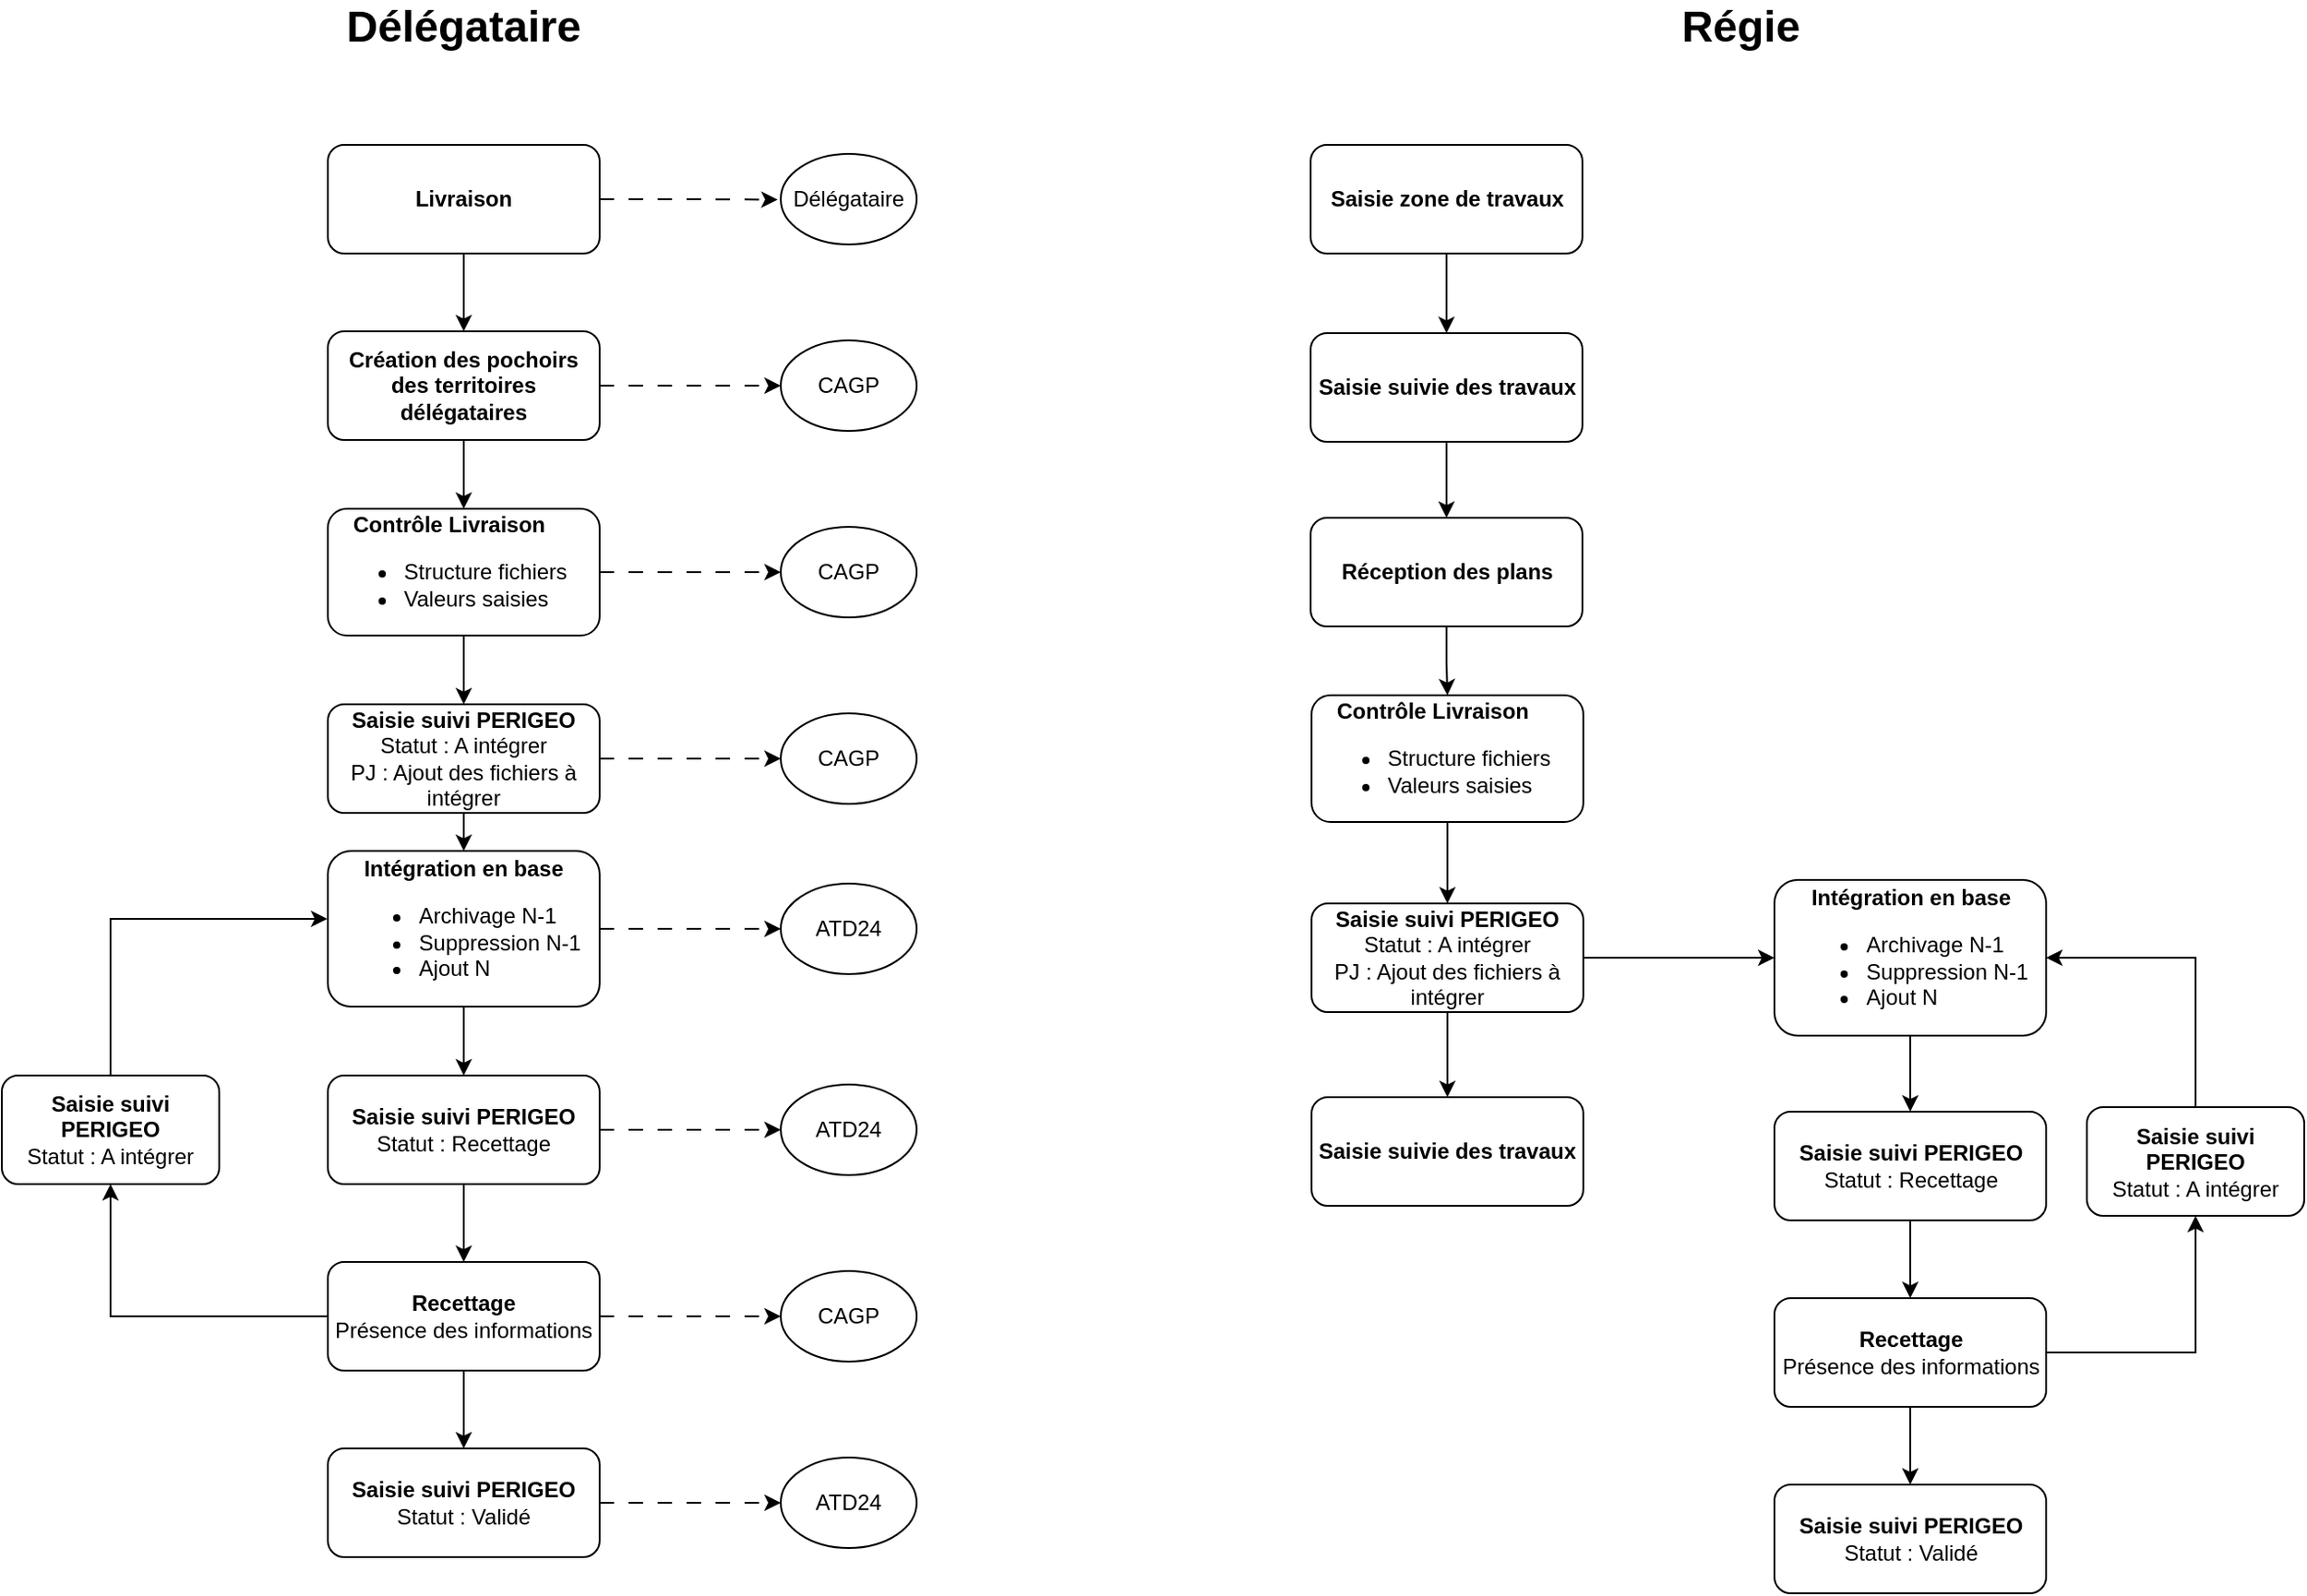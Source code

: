 <mxfile version="24.8.6">
  <diagram name="Page-1" id="bsnWSTosYQb0qHQ5N7Ny">
    <mxGraphModel dx="2514" dy="2037" grid="1" gridSize="10" guides="1" tooltips="1" connect="1" arrows="1" fold="1" page="1" pageScale="1" pageWidth="827" pageHeight="1169" math="0" shadow="0">
      <root>
        <mxCell id="0" />
        <mxCell id="1" parent="0" />
        <mxCell id="grSSC23IrZUVa-1DifsZ-12" style="edgeStyle=orthogonalEdgeStyle;rounded=0;orthogonalLoop=1;jettySize=auto;html=1;entryX=0;entryY=0.5;entryDx=0;entryDy=0;dashed=1;dashPattern=8 8;" edge="1" parent="1" source="grSSC23IrZUVa-1DifsZ-2" target="grSSC23IrZUVa-1DifsZ-11">
          <mxGeometry relative="1" as="geometry" />
        </mxCell>
        <mxCell id="grSSC23IrZUVa-1DifsZ-32" style="edgeStyle=orthogonalEdgeStyle;rounded=0;orthogonalLoop=1;jettySize=auto;html=1;entryX=0.5;entryY=0;entryDx=0;entryDy=0;" edge="1" parent="1" source="grSSC23IrZUVa-1DifsZ-2" target="grSSC23IrZUVa-1DifsZ-27">
          <mxGeometry relative="1" as="geometry" />
        </mxCell>
        <mxCell id="grSSC23IrZUVa-1DifsZ-2" value="&lt;b&gt;Création des pochoirs des territoires délégataires&lt;/b&gt;" style="rounded=1;whiteSpace=wrap;html=1;" vertex="1" parent="1">
          <mxGeometry x="150" y="153" width="150" height="60" as="geometry" />
        </mxCell>
        <mxCell id="grSSC23IrZUVa-1DifsZ-14" style="edgeStyle=orthogonalEdgeStyle;rounded=0;orthogonalLoop=1;jettySize=auto;html=1;exitX=1;exitY=0.5;exitDx=0;exitDy=0;entryX=0;entryY=0.5;entryDx=0;entryDy=0;dashed=1;dashPattern=8 8;" edge="1" parent="1" source="grSSC23IrZUVa-1DifsZ-3" target="grSSC23IrZUVa-1DifsZ-13">
          <mxGeometry relative="1" as="geometry" />
        </mxCell>
        <mxCell id="grSSC23IrZUVa-1DifsZ-35" style="edgeStyle=orthogonalEdgeStyle;rounded=0;orthogonalLoop=1;jettySize=auto;html=1;entryX=0.5;entryY=0;entryDx=0;entryDy=0;" edge="1" parent="1" source="grSSC23IrZUVa-1DifsZ-3" target="grSSC23IrZUVa-1DifsZ-4">
          <mxGeometry relative="1" as="geometry" />
        </mxCell>
        <mxCell id="grSSC23IrZUVa-1DifsZ-3" value="&lt;b&gt;Saisie suivi PERIGEO&lt;/b&gt;&lt;div&gt;Statut : A intégrer&lt;/div&gt;&lt;div&gt;PJ : Ajout des fichiers à intégrer&lt;/div&gt;" style="rounded=1;whiteSpace=wrap;html=1;" vertex="1" parent="1">
          <mxGeometry x="150" y="359" width="150" height="60" as="geometry" />
        </mxCell>
        <mxCell id="grSSC23IrZUVa-1DifsZ-37" style="edgeStyle=orthogonalEdgeStyle;rounded=0;orthogonalLoop=1;jettySize=auto;html=1;entryX=0.5;entryY=0;entryDx=0;entryDy=0;" edge="1" parent="1" source="grSSC23IrZUVa-1DifsZ-4" target="grSSC23IrZUVa-1DifsZ-5">
          <mxGeometry relative="1" as="geometry" />
        </mxCell>
        <mxCell id="grSSC23IrZUVa-1DifsZ-44" style="edgeStyle=orthogonalEdgeStyle;rounded=0;orthogonalLoop=1;jettySize=auto;html=1;entryX=0;entryY=0.5;entryDx=0;entryDy=0;dashed=1;dashPattern=8 8;" edge="1" parent="1" source="grSSC23IrZUVa-1DifsZ-4" target="grSSC23IrZUVa-1DifsZ-15">
          <mxGeometry relative="1" as="geometry" />
        </mxCell>
        <mxCell id="grSSC23IrZUVa-1DifsZ-4" value="&lt;b&gt;Intégration en base&lt;/b&gt;&lt;div&gt;&lt;ul&gt;&lt;li style=&quot;text-align: left;&quot;&gt;Archivage N-1&lt;/li&gt;&lt;li style=&quot;text-align: left;&quot;&gt;Suppression N-1&lt;/li&gt;&lt;li style=&quot;text-align: left;&quot;&gt;Ajout N&lt;/li&gt;&lt;/ul&gt;&lt;/div&gt;" style="rounded=1;whiteSpace=wrap;html=1;" vertex="1" parent="1">
          <mxGeometry x="150" y="440" width="150" height="86" as="geometry" />
        </mxCell>
        <mxCell id="grSSC23IrZUVa-1DifsZ-17" style="edgeStyle=orthogonalEdgeStyle;rounded=0;orthogonalLoop=1;jettySize=auto;html=1;exitX=1;exitY=0.5;exitDx=0;exitDy=0;entryX=0;entryY=0.5;entryDx=0;entryDy=0;dashed=1;dashPattern=8 8;" edge="1" parent="1" source="grSSC23IrZUVa-1DifsZ-5" target="grSSC23IrZUVa-1DifsZ-16">
          <mxGeometry relative="1" as="geometry" />
        </mxCell>
        <mxCell id="grSSC23IrZUVa-1DifsZ-38" style="edgeStyle=orthogonalEdgeStyle;rounded=0;orthogonalLoop=1;jettySize=auto;html=1;entryX=0.5;entryY=0;entryDx=0;entryDy=0;" edge="1" parent="1" source="grSSC23IrZUVa-1DifsZ-5" target="grSSC23IrZUVa-1DifsZ-6">
          <mxGeometry relative="1" as="geometry" />
        </mxCell>
        <mxCell id="grSSC23IrZUVa-1DifsZ-5" value="&lt;b&gt;Saisie suivi PERIGEO&lt;/b&gt;&lt;div&gt;Statut : Recettage&lt;/div&gt;" style="rounded=1;whiteSpace=wrap;html=1;" vertex="1" parent="1">
          <mxGeometry x="150" y="564" width="150" height="60" as="geometry" />
        </mxCell>
        <mxCell id="grSSC23IrZUVa-1DifsZ-19" style="edgeStyle=orthogonalEdgeStyle;rounded=0;orthogonalLoop=1;jettySize=auto;html=1;exitX=1;exitY=0.5;exitDx=0;exitDy=0;dashed=1;dashPattern=8 8;" edge="1" parent="1" source="grSSC23IrZUVa-1DifsZ-6" target="grSSC23IrZUVa-1DifsZ-18">
          <mxGeometry relative="1" as="geometry" />
        </mxCell>
        <mxCell id="grSSC23IrZUVa-1DifsZ-39" style="edgeStyle=orthogonalEdgeStyle;rounded=0;orthogonalLoop=1;jettySize=auto;html=1;entryX=0.5;entryY=0;entryDx=0;entryDy=0;" edge="1" parent="1" source="grSSC23IrZUVa-1DifsZ-6" target="grSSC23IrZUVa-1DifsZ-7">
          <mxGeometry relative="1" as="geometry" />
        </mxCell>
        <mxCell id="grSSC23IrZUVa-1DifsZ-40" style="edgeStyle=orthogonalEdgeStyle;rounded=0;orthogonalLoop=1;jettySize=auto;html=1;exitX=0;exitY=0.5;exitDx=0;exitDy=0;entryX=0.5;entryY=1;entryDx=0;entryDy=0;" edge="1" parent="1" source="grSSC23IrZUVa-1DifsZ-6" target="grSSC23IrZUVa-1DifsZ-23">
          <mxGeometry relative="1" as="geometry" />
        </mxCell>
        <mxCell id="grSSC23IrZUVa-1DifsZ-6" value="&lt;b&gt;Recettage&lt;/b&gt;&lt;div&gt;Présence des informations&lt;/div&gt;" style="rounded=1;whiteSpace=wrap;html=1;" vertex="1" parent="1">
          <mxGeometry x="150" y="667" width="150" height="60" as="geometry" />
        </mxCell>
        <mxCell id="grSSC23IrZUVa-1DifsZ-21" style="edgeStyle=orthogonalEdgeStyle;rounded=0;orthogonalLoop=1;jettySize=auto;html=1;exitX=1;exitY=0.5;exitDx=0;exitDy=0;entryX=0;entryY=0.5;entryDx=0;entryDy=0;dashed=1;dashPattern=8 8;" edge="1" parent="1" source="grSSC23IrZUVa-1DifsZ-7" target="grSSC23IrZUVa-1DifsZ-20">
          <mxGeometry relative="1" as="geometry" />
        </mxCell>
        <mxCell id="grSSC23IrZUVa-1DifsZ-7" value="&lt;b&gt;Saisie suivi PERIGEO&lt;/b&gt;&lt;div&gt;Statut : Validé&lt;/div&gt;" style="rounded=1;whiteSpace=wrap;html=1;" vertex="1" parent="1">
          <mxGeometry x="150" y="770" width="150" height="60" as="geometry" />
        </mxCell>
        <mxCell id="grSSC23IrZUVa-1DifsZ-9" style="edgeStyle=orthogonalEdgeStyle;rounded=0;orthogonalLoop=1;jettySize=auto;html=1;exitX=1;exitY=0.5;exitDx=0;exitDy=0;entryX=-0.023;entryY=0.505;entryDx=0;entryDy=0;entryPerimeter=0;dashed=1;dashPattern=8 8;" edge="1" parent="1" source="grSSC23IrZUVa-1DifsZ-8" target="grSSC23IrZUVa-1DifsZ-10">
          <mxGeometry relative="1" as="geometry">
            <mxPoint x="360" y="110" as="targetPoint" />
          </mxGeometry>
        </mxCell>
        <mxCell id="grSSC23IrZUVa-1DifsZ-31" style="edgeStyle=orthogonalEdgeStyle;rounded=0;orthogonalLoop=1;jettySize=auto;html=1;exitX=0.5;exitY=1;exitDx=0;exitDy=0;entryX=0.5;entryY=0;entryDx=0;entryDy=0;" edge="1" parent="1" source="grSSC23IrZUVa-1DifsZ-8" target="grSSC23IrZUVa-1DifsZ-2">
          <mxGeometry relative="1" as="geometry" />
        </mxCell>
        <mxCell id="grSSC23IrZUVa-1DifsZ-8" value="&lt;b&gt;Livraison&lt;/b&gt;" style="rounded=1;whiteSpace=wrap;html=1;" vertex="1" parent="1">
          <mxGeometry x="150" y="50" width="150" height="60" as="geometry" />
        </mxCell>
        <mxCell id="grSSC23IrZUVa-1DifsZ-10" value="Délégataire" style="ellipse;whiteSpace=wrap;html=1;" vertex="1" parent="1">
          <mxGeometry x="400" y="55" width="75" height="50" as="geometry" />
        </mxCell>
        <mxCell id="grSSC23IrZUVa-1DifsZ-11" value="CAGP" style="ellipse;whiteSpace=wrap;html=1;" vertex="1" parent="1">
          <mxGeometry x="400" y="158" width="75" height="50" as="geometry" />
        </mxCell>
        <mxCell id="grSSC23IrZUVa-1DifsZ-13" value="CAGP" style="ellipse;whiteSpace=wrap;html=1;" vertex="1" parent="1">
          <mxGeometry x="400" y="364" width="75" height="50" as="geometry" />
        </mxCell>
        <mxCell id="grSSC23IrZUVa-1DifsZ-15" value="ATD24" style="ellipse;whiteSpace=wrap;html=1;" vertex="1" parent="1">
          <mxGeometry x="400" y="458" width="75" height="50" as="geometry" />
        </mxCell>
        <mxCell id="grSSC23IrZUVa-1DifsZ-16" value="ATD24" style="ellipse;whiteSpace=wrap;html=1;" vertex="1" parent="1">
          <mxGeometry x="400" y="569" width="75" height="50" as="geometry" />
        </mxCell>
        <mxCell id="grSSC23IrZUVa-1DifsZ-18" value="CAGP" style="ellipse;whiteSpace=wrap;html=1;" vertex="1" parent="1">
          <mxGeometry x="400" y="672" width="75" height="50" as="geometry" />
        </mxCell>
        <mxCell id="grSSC23IrZUVa-1DifsZ-20" value="ATD24" style="ellipse;whiteSpace=wrap;html=1;" vertex="1" parent="1">
          <mxGeometry x="400" y="775" width="75" height="50" as="geometry" />
        </mxCell>
        <mxCell id="grSSC23IrZUVa-1DifsZ-23" value="&lt;b&gt;Saisie suivi PERIGEO&lt;/b&gt;&lt;div&gt;Statut : A intégrer&lt;/div&gt;" style="rounded=1;whiteSpace=wrap;html=1;" vertex="1" parent="1">
          <mxGeometry x="-30" y="564" width="120" height="60" as="geometry" />
        </mxCell>
        <mxCell id="grSSC23IrZUVa-1DifsZ-34" style="edgeStyle=orthogonalEdgeStyle;rounded=0;orthogonalLoop=1;jettySize=auto;html=1;entryX=0.5;entryY=0;entryDx=0;entryDy=0;" edge="1" parent="1" source="grSSC23IrZUVa-1DifsZ-27" target="grSSC23IrZUVa-1DifsZ-3">
          <mxGeometry relative="1" as="geometry" />
        </mxCell>
        <mxCell id="grSSC23IrZUVa-1DifsZ-43" style="edgeStyle=orthogonalEdgeStyle;rounded=0;orthogonalLoop=1;jettySize=auto;html=1;exitX=1;exitY=0.5;exitDx=0;exitDy=0;dashed=1;dashPattern=8 8;" edge="1" parent="1" source="grSSC23IrZUVa-1DifsZ-27" target="grSSC23IrZUVa-1DifsZ-42">
          <mxGeometry relative="1" as="geometry" />
        </mxCell>
        <mxCell id="grSSC23IrZUVa-1DifsZ-27" value="&lt;div style=&quot;text-align: center;&quot;&gt;&lt;b style=&quot;background-color: initial;&quot;&gt;Contrôle Livraison&lt;/b&gt;&lt;/div&gt;&lt;div style=&quot;line-height: 120%;&quot;&gt;&lt;ul style=&quot;line-height: 120%;&quot;&gt;&lt;li&gt;&lt;span style=&quot;background-color: initial;&quot;&gt;Structure fichiers&lt;/span&gt;&lt;/li&gt;&lt;li&gt;&lt;span style=&quot;background-color: initial;&quot;&gt;Valeurs saisies&lt;/span&gt;&lt;/li&gt;&lt;/ul&gt;&lt;/div&gt;" style="rounded=1;whiteSpace=wrap;html=1;align=left;" vertex="1" parent="1">
          <mxGeometry x="150" y="251" width="150" height="70" as="geometry" />
        </mxCell>
        <mxCell id="grSSC23IrZUVa-1DifsZ-42" value="CAGP" style="ellipse;whiteSpace=wrap;html=1;" vertex="1" parent="1">
          <mxGeometry x="400" y="261" width="75" height="50" as="geometry" />
        </mxCell>
        <mxCell id="grSSC23IrZUVa-1DifsZ-45" style="edgeStyle=orthogonalEdgeStyle;rounded=0;orthogonalLoop=1;jettySize=auto;html=1;entryX=-0.002;entryY=0.436;entryDx=0;entryDy=0;entryPerimeter=0;exitX=0.5;exitY=0;exitDx=0;exitDy=0;" edge="1" parent="1" source="grSSC23IrZUVa-1DifsZ-23" target="grSSC23IrZUVa-1DifsZ-4">
          <mxGeometry relative="1" as="geometry" />
        </mxCell>
        <mxCell id="grSSC23IrZUVa-1DifsZ-46" value="&lt;b&gt;&lt;font style=&quot;font-size: 24px;&quot;&gt;Délégataire&lt;/font&gt;&lt;/b&gt;" style="text;html=1;align=center;verticalAlign=middle;whiteSpace=wrap;rounded=0;" vertex="1" parent="1">
          <mxGeometry x="145" y="-30" width="160" height="30" as="geometry" />
        </mxCell>
        <mxCell id="grSSC23IrZUVa-1DifsZ-47" value="&lt;b&gt;&lt;font style=&quot;font-size: 24px;&quot;&gt;Régie&lt;/font&gt;&lt;/b&gt;" style="text;html=1;align=center;verticalAlign=middle;whiteSpace=wrap;rounded=0;" vertex="1" parent="1">
          <mxGeometry x="850" y="-30" width="160" height="30" as="geometry" />
        </mxCell>
        <mxCell id="grSSC23IrZUVa-1DifsZ-64" style="edgeStyle=orthogonalEdgeStyle;rounded=0;orthogonalLoop=1;jettySize=auto;html=1;entryX=0.5;entryY=0;entryDx=0;entryDy=0;" edge="1" parent="1" source="grSSC23IrZUVa-1DifsZ-48" target="grSSC23IrZUVa-1DifsZ-49">
          <mxGeometry relative="1" as="geometry" />
        </mxCell>
        <mxCell id="grSSC23IrZUVa-1DifsZ-48" value="&lt;b&gt;Saisie zone de travaux&lt;/b&gt;" style="rounded=1;whiteSpace=wrap;html=1;" vertex="1" parent="1">
          <mxGeometry x="692.5" y="50" width="150" height="60" as="geometry" />
        </mxCell>
        <mxCell id="grSSC23IrZUVa-1DifsZ-65" style="edgeStyle=orthogonalEdgeStyle;rounded=0;orthogonalLoop=1;jettySize=auto;html=1;entryX=0.5;entryY=0;entryDx=0;entryDy=0;" edge="1" parent="1" source="grSSC23IrZUVa-1DifsZ-49" target="grSSC23IrZUVa-1DifsZ-50">
          <mxGeometry relative="1" as="geometry" />
        </mxCell>
        <mxCell id="grSSC23IrZUVa-1DifsZ-49" value="&lt;b&gt;Saisie suivie des travaux&lt;/b&gt;" style="rounded=1;whiteSpace=wrap;html=1;" vertex="1" parent="1">
          <mxGeometry x="692.5" y="154" width="150" height="60" as="geometry" />
        </mxCell>
        <mxCell id="grSSC23IrZUVa-1DifsZ-69" style="edgeStyle=orthogonalEdgeStyle;rounded=0;orthogonalLoop=1;jettySize=auto;html=1;entryX=0.5;entryY=0;entryDx=0;entryDy=0;" edge="1" parent="1" source="grSSC23IrZUVa-1DifsZ-50" target="grSSC23IrZUVa-1DifsZ-68">
          <mxGeometry relative="1" as="geometry" />
        </mxCell>
        <mxCell id="grSSC23IrZUVa-1DifsZ-50" value="&lt;b&gt;Réception des plans&lt;/b&gt;" style="rounded=1;whiteSpace=wrap;html=1;" vertex="1" parent="1">
          <mxGeometry x="692.5" y="256" width="150" height="60" as="geometry" />
        </mxCell>
        <mxCell id="grSSC23IrZUVa-1DifsZ-63" style="edgeStyle=orthogonalEdgeStyle;rounded=0;orthogonalLoop=1;jettySize=auto;html=1;entryX=0;entryY=0.5;entryDx=0;entryDy=0;" edge="1" parent="1" source="grSSC23IrZUVa-1DifsZ-51" target="grSSC23IrZUVa-1DifsZ-53">
          <mxGeometry relative="1" as="geometry" />
        </mxCell>
        <mxCell id="grSSC23IrZUVa-1DifsZ-67" style="edgeStyle=orthogonalEdgeStyle;rounded=0;orthogonalLoop=1;jettySize=auto;html=1;entryX=0.5;entryY=0;entryDx=0;entryDy=0;" edge="1" parent="1" source="grSSC23IrZUVa-1DifsZ-51" target="grSSC23IrZUVa-1DifsZ-62">
          <mxGeometry relative="1" as="geometry" />
        </mxCell>
        <mxCell id="grSSC23IrZUVa-1DifsZ-51" value="&lt;b&gt;Saisie suivi PERIGEO&lt;/b&gt;&lt;div&gt;Statut : A intégrer&lt;/div&gt;&lt;div&gt;PJ : Ajout des fichiers à intégrer&lt;/div&gt;" style="rounded=1;whiteSpace=wrap;html=1;" vertex="1" parent="1">
          <mxGeometry x="693" y="469" width="150" height="60" as="geometry" />
        </mxCell>
        <mxCell id="grSSC23IrZUVa-1DifsZ-52" style="edgeStyle=orthogonalEdgeStyle;rounded=0;orthogonalLoop=1;jettySize=auto;html=1;entryX=0.5;entryY=0;entryDx=0;entryDy=0;" edge="1" parent="1" source="grSSC23IrZUVa-1DifsZ-53" target="grSSC23IrZUVa-1DifsZ-55">
          <mxGeometry relative="1" as="geometry" />
        </mxCell>
        <mxCell id="grSSC23IrZUVa-1DifsZ-53" value="&lt;b&gt;Intégration en base&lt;/b&gt;&lt;div&gt;&lt;ul&gt;&lt;li style=&quot;text-align: left;&quot;&gt;Archivage N-1&lt;/li&gt;&lt;li style=&quot;text-align: left;&quot;&gt;Suppression N-1&lt;/li&gt;&lt;li style=&quot;text-align: left;&quot;&gt;Ajout N&lt;/li&gt;&lt;/ul&gt;&lt;/div&gt;" style="rounded=1;whiteSpace=wrap;html=1;" vertex="1" parent="1">
          <mxGeometry x="948.5" y="456" width="150" height="86" as="geometry" />
        </mxCell>
        <mxCell id="grSSC23IrZUVa-1DifsZ-54" style="edgeStyle=orthogonalEdgeStyle;rounded=0;orthogonalLoop=1;jettySize=auto;html=1;entryX=0.5;entryY=0;entryDx=0;entryDy=0;" edge="1" parent="1" source="grSSC23IrZUVa-1DifsZ-55" target="grSSC23IrZUVa-1DifsZ-58">
          <mxGeometry relative="1" as="geometry" />
        </mxCell>
        <mxCell id="grSSC23IrZUVa-1DifsZ-55" value="&lt;b&gt;Saisie suivi PERIGEO&lt;/b&gt;&lt;div&gt;Statut : Recettage&lt;/div&gt;" style="rounded=1;whiteSpace=wrap;html=1;" vertex="1" parent="1">
          <mxGeometry x="948.5" y="584" width="150" height="60" as="geometry" />
        </mxCell>
        <mxCell id="grSSC23IrZUVa-1DifsZ-56" style="edgeStyle=orthogonalEdgeStyle;rounded=0;orthogonalLoop=1;jettySize=auto;html=1;entryX=0.5;entryY=0;entryDx=0;entryDy=0;" edge="1" parent="1" source="grSSC23IrZUVa-1DifsZ-58" target="grSSC23IrZUVa-1DifsZ-59">
          <mxGeometry relative="1" as="geometry" />
        </mxCell>
        <mxCell id="grSSC23IrZUVa-1DifsZ-57" style="edgeStyle=orthogonalEdgeStyle;rounded=0;orthogonalLoop=1;jettySize=auto;html=1;exitX=1;exitY=0.5;exitDx=0;exitDy=0;entryX=0.5;entryY=1;entryDx=0;entryDy=0;" edge="1" parent="1" source="grSSC23IrZUVa-1DifsZ-58" target="grSSC23IrZUVa-1DifsZ-60">
          <mxGeometry relative="1" as="geometry">
            <mxPoint x="1301" y="714.5" as="sourcePoint" />
          </mxGeometry>
        </mxCell>
        <mxCell id="grSSC23IrZUVa-1DifsZ-58" value="&lt;b&gt;Recettage&lt;/b&gt;&lt;div&gt;Présence des informations&lt;/div&gt;" style="rounded=1;whiteSpace=wrap;html=1;" vertex="1" parent="1">
          <mxGeometry x="948.5" y="687" width="150" height="60" as="geometry" />
        </mxCell>
        <mxCell id="grSSC23IrZUVa-1DifsZ-59" value="&lt;b&gt;Saisie suivi PERIGEO&lt;/b&gt;&lt;div&gt;Statut : Validé&lt;/div&gt;" style="rounded=1;whiteSpace=wrap;html=1;" vertex="1" parent="1">
          <mxGeometry x="948.5" y="790" width="150" height="60" as="geometry" />
        </mxCell>
        <mxCell id="grSSC23IrZUVa-1DifsZ-60" value="&lt;b&gt;Saisie suivi PERIGEO&lt;/b&gt;&lt;div&gt;Statut : A intégrer&lt;/div&gt;" style="rounded=1;whiteSpace=wrap;html=1;" vertex="1" parent="1">
          <mxGeometry x="1121" y="581.5" width="120" height="60" as="geometry" />
        </mxCell>
        <mxCell id="grSSC23IrZUVa-1DifsZ-61" style="edgeStyle=orthogonalEdgeStyle;rounded=0;orthogonalLoop=1;jettySize=auto;html=1;entryX=1;entryY=0.5;entryDx=0;entryDy=0;exitX=0.5;exitY=0;exitDx=0;exitDy=0;" edge="1" parent="1" source="grSSC23IrZUVa-1DifsZ-60" target="grSSC23IrZUVa-1DifsZ-53">
          <mxGeometry relative="1" as="geometry">
            <mxPoint x="1300.7" y="494.996" as="targetPoint" />
          </mxGeometry>
        </mxCell>
        <mxCell id="grSSC23IrZUVa-1DifsZ-62" value="&lt;b&gt;Saisie suivie des travaux&lt;/b&gt;" style="rounded=1;whiteSpace=wrap;html=1;" vertex="1" parent="1">
          <mxGeometry x="693" y="576" width="150" height="60" as="geometry" />
        </mxCell>
        <mxCell id="grSSC23IrZUVa-1DifsZ-70" style="edgeStyle=orthogonalEdgeStyle;rounded=0;orthogonalLoop=1;jettySize=auto;html=1;exitX=0.5;exitY=1;exitDx=0;exitDy=0;entryX=0.5;entryY=0;entryDx=0;entryDy=0;" edge="1" parent="1" source="grSSC23IrZUVa-1DifsZ-68" target="grSSC23IrZUVa-1DifsZ-51">
          <mxGeometry relative="1" as="geometry">
            <mxPoint x="767.5" y="466" as="targetPoint" />
            <mxPoint x="767.515" y="440" as="sourcePoint" />
          </mxGeometry>
        </mxCell>
        <mxCell id="grSSC23IrZUVa-1DifsZ-68" value="&lt;div style=&quot;text-align: center;&quot;&gt;&lt;b style=&quot;background-color: initial;&quot;&gt;Contrôle Livraison&lt;/b&gt;&lt;/div&gt;&lt;div style=&quot;line-height: 120%;&quot;&gt;&lt;ul style=&quot;line-height: 120%;&quot;&gt;&lt;li&gt;&lt;span style=&quot;background-color: initial;&quot;&gt;Structure fichiers&lt;/span&gt;&lt;/li&gt;&lt;li&gt;&lt;span style=&quot;background-color: initial;&quot;&gt;Valeurs saisies&lt;/span&gt;&lt;/li&gt;&lt;/ul&gt;&lt;/div&gt;" style="rounded=1;whiteSpace=wrap;html=1;align=left;" vertex="1" parent="1">
          <mxGeometry x="693" y="354" width="150" height="70" as="geometry" />
        </mxCell>
      </root>
    </mxGraphModel>
  </diagram>
</mxfile>
